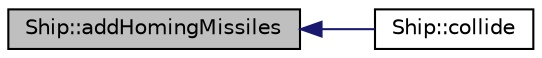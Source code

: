 digraph "Ship::addHomingMissiles"
{
  edge [fontname="Helvetica",fontsize="10",labelfontname="Helvetica",labelfontsize="10"];
  node [fontname="Helvetica",fontsize="10",shape=record];
  rankdir="LR";
  Node1 [label="Ship::addHomingMissiles",height=0.2,width=0.4,color="black", fillcolor="grey75", style="filled", fontcolor="black"];
  Node1 -> Node2 [dir="back",color="midnightblue",fontsize="10",style="solid",fontname="Helvetica"];
  Node2 [label="Ship::collide",height=0.2,width=0.4,color="black", fillcolor="white", style="filled",URL="$classShip.html#acdb685a7172d8640721b52b5851d7073",tooltip="collide() function inherited from MovingEntity. "];
}

